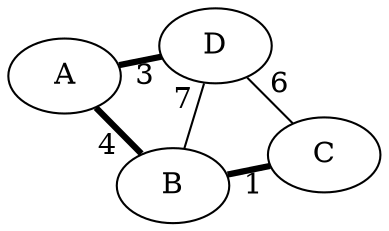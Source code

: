 graph Exspangewicht {
      graph [layout="neato"]
      A [pos="0,1"]
      B [pos="0.1,0"]
      C [pos="2,1"]
      D [pos="1,1"]
      A -- B [label="4", penwidth=3]
      A -- D [label="3", penwidth=3]
      B -- C [label="1", penwidth=3]
      B -- D [label="7"]
      C -- D [label="6"]
}